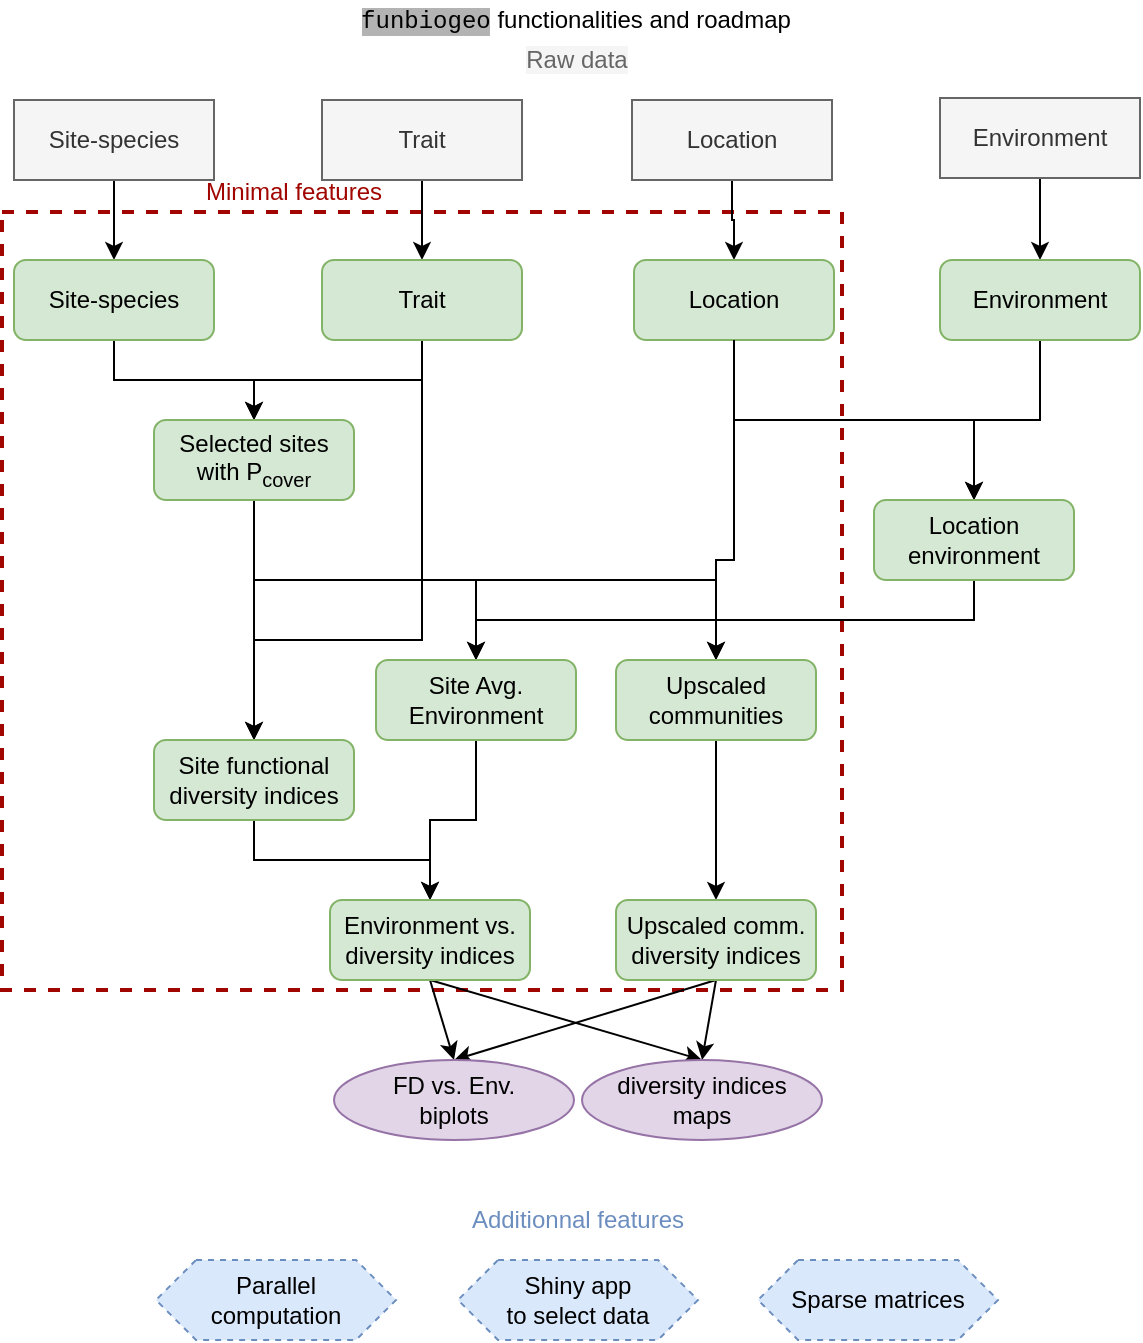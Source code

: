 <mxfile version="14.1.8" type="device"><diagram id="EiYfBTg6SwicCe7fdcBv" name="Page-1"><mxGraphModel dx="678" dy="474" grid="1" gridSize="10" guides="1" tooltips="1" connect="1" arrows="1" fold="1" page="1" pageScale="1" pageWidth="583" pageHeight="827" math="0" shadow="0"><root><mxCell id="0"/><mxCell id="1" parent="0"/><mxCell id="mYUbMDeRBMbGy_tWOmP4-55" value="" style="rounded=0;whiteSpace=wrap;html=1;fontColor=#666666;gradientColor=#ffffff;dashed=1;strokeWidth=2;fillColor=none;strokeColor=#A10500;" vertex="1" parent="1"><mxGeometry x="4" y="116" width="420" height="389" as="geometry"/></mxCell><mxCell id="mYUbMDeRBMbGy_tWOmP4-1" value="&lt;font face=&quot;Courier New&quot; style=&quot;background-color: rgb(179 , 179 , 179)&quot;&gt;funbiogeo&lt;/font&gt; functionalities and roadmap" style="text;html=1;strokeColor=none;fillColor=none;align=center;verticalAlign=middle;whiteSpace=wrap;rounded=0;" vertex="1" parent="1"><mxGeometry x="171" y="10" width="240" height="20" as="geometry"/></mxCell><mxCell id="mYUbMDeRBMbGy_tWOmP4-29" style="edgeStyle=orthogonalEdgeStyle;rounded=0;orthogonalLoop=1;jettySize=auto;html=1;exitX=0.5;exitY=1;exitDx=0;exitDy=0;entryX=0.5;entryY=0;entryDx=0;entryDy=0;fontColor=#666666;" edge="1" parent="1" source="mYUbMDeRBMbGy_tWOmP4-2" target="mYUbMDeRBMbGy_tWOmP4-6"><mxGeometry relative="1" as="geometry"/></mxCell><mxCell id="mYUbMDeRBMbGy_tWOmP4-2" value="Site-species" style="whiteSpace=wrap;html=1;fillColor=#f5f5f5;strokeColor=#666666;fontColor=#333333;" vertex="1" parent="1"><mxGeometry x="10" y="60" width="100" height="40" as="geometry"/></mxCell><mxCell id="mYUbMDeRBMbGy_tWOmP4-30" style="edgeStyle=orthogonalEdgeStyle;rounded=0;orthogonalLoop=1;jettySize=auto;html=1;exitX=0.5;exitY=1;exitDx=0;exitDy=0;entryX=0.5;entryY=0;entryDx=0;entryDy=0;fontColor=#666666;" edge="1" parent="1" source="mYUbMDeRBMbGy_tWOmP4-3" target="mYUbMDeRBMbGy_tWOmP4-7"><mxGeometry relative="1" as="geometry"/></mxCell><mxCell id="mYUbMDeRBMbGy_tWOmP4-3" value="Location" style="whiteSpace=wrap;html=1;fillColor=#f5f5f5;strokeColor=#666666;fontColor=#333333;" vertex="1" parent="1"><mxGeometry x="319" y="60" width="100" height="40" as="geometry"/></mxCell><mxCell id="mYUbMDeRBMbGy_tWOmP4-31" style="edgeStyle=orthogonalEdgeStyle;rounded=0;orthogonalLoop=1;jettySize=auto;html=1;exitX=0.5;exitY=1;exitDx=0;exitDy=0;entryX=0.5;entryY=0;entryDx=0;entryDy=0;fontColor=#666666;" edge="1" parent="1" source="mYUbMDeRBMbGy_tWOmP4-4" target="mYUbMDeRBMbGy_tWOmP4-8"><mxGeometry relative="1" as="geometry"/></mxCell><mxCell id="mYUbMDeRBMbGy_tWOmP4-4" value="Trait" style="whiteSpace=wrap;html=1;fillColor=#f5f5f5;strokeColor=#666666;fontColor=#333333;" vertex="1" parent="1"><mxGeometry x="164" y="60" width="100" height="40" as="geometry"/></mxCell><mxCell id="mYUbMDeRBMbGy_tWOmP4-32" style="edgeStyle=orthogonalEdgeStyle;rounded=0;orthogonalLoop=1;jettySize=auto;html=1;exitX=0.5;exitY=1;exitDx=0;exitDy=0;fontColor=#666666;" edge="1" parent="1" source="mYUbMDeRBMbGy_tWOmP4-5" target="mYUbMDeRBMbGy_tWOmP4-9"><mxGeometry relative="1" as="geometry"/></mxCell><mxCell id="mYUbMDeRBMbGy_tWOmP4-5" value="Environment" style="whiteSpace=wrap;html=1;fillColor=#f5f5f5;strokeColor=#666666;fontColor=#333333;" vertex="1" parent="1"><mxGeometry x="473" y="59" width="100" height="40" as="geometry"/></mxCell><mxCell id="mYUbMDeRBMbGy_tWOmP4-33" style="edgeStyle=orthogonalEdgeStyle;rounded=0;orthogonalLoop=1;jettySize=auto;html=1;exitX=0.5;exitY=1;exitDx=0;exitDy=0;entryX=0.5;entryY=0;entryDx=0;entryDy=0;fontColor=#666666;" edge="1" parent="1" source="mYUbMDeRBMbGy_tWOmP4-6" target="mYUbMDeRBMbGy_tWOmP4-11"><mxGeometry relative="1" as="geometry"/></mxCell><mxCell id="mYUbMDeRBMbGy_tWOmP4-6" value="Site-species" style="rounded=1;whiteSpace=wrap;html=1;fillColor=#d5e8d4;strokeColor=#82b366;" vertex="1" parent="1"><mxGeometry x="10" y="140" width="100" height="40" as="geometry"/></mxCell><mxCell id="mYUbMDeRBMbGy_tWOmP4-35" style="edgeStyle=orthogonalEdgeStyle;rounded=0;orthogonalLoop=1;jettySize=auto;html=1;exitX=0.5;exitY=1;exitDx=0;exitDy=0;entryX=0.5;entryY=0;entryDx=0;entryDy=0;fontColor=#666666;" edge="1" parent="1" source="mYUbMDeRBMbGy_tWOmP4-7" target="mYUbMDeRBMbGy_tWOmP4-13"><mxGeometry relative="1" as="geometry"/></mxCell><mxCell id="mYUbMDeRBMbGy_tWOmP4-7" value="Location" style="rounded=1;whiteSpace=wrap;html=1;fillColor=#d5e8d4;strokeColor=#82b366;" vertex="1" parent="1"><mxGeometry x="320" y="140" width="100" height="40" as="geometry"/></mxCell><mxCell id="mYUbMDeRBMbGy_tWOmP4-34" style="edgeStyle=orthogonalEdgeStyle;rounded=0;orthogonalLoop=1;jettySize=auto;html=1;exitX=0.5;exitY=1;exitDx=0;exitDy=0;fontColor=#666666;entryX=0.5;entryY=0;entryDx=0;entryDy=0;" edge="1" parent="1" source="mYUbMDeRBMbGy_tWOmP4-8" target="mYUbMDeRBMbGy_tWOmP4-11"><mxGeometry relative="1" as="geometry"><mxPoint x="120" y="230.0" as="targetPoint"/></mxGeometry></mxCell><mxCell id="mYUbMDeRBMbGy_tWOmP4-48" style="edgeStyle=orthogonalEdgeStyle;rounded=0;orthogonalLoop=1;jettySize=auto;html=1;exitX=0.5;exitY=1;exitDx=0;exitDy=0;entryX=0.5;entryY=0;entryDx=0;entryDy=0;fontColor=#666666;" edge="1" parent="1" source="mYUbMDeRBMbGy_tWOmP4-8" target="mYUbMDeRBMbGy_tWOmP4-12"><mxGeometry relative="1" as="geometry"><Array as="points"><mxPoint x="214" y="330"/><mxPoint x="130" y="330"/></Array></mxGeometry></mxCell><mxCell id="mYUbMDeRBMbGy_tWOmP4-8" value="Trait" style="rounded=1;whiteSpace=wrap;html=1;fillColor=#d5e8d4;strokeColor=#82b366;" vertex="1" parent="1"><mxGeometry x="164" y="140" width="100" height="40" as="geometry"/></mxCell><mxCell id="mYUbMDeRBMbGy_tWOmP4-36" style="edgeStyle=orthogonalEdgeStyle;rounded=0;orthogonalLoop=1;jettySize=auto;html=1;exitX=0.5;exitY=1;exitDx=0;exitDy=0;entryX=0.5;entryY=0;entryDx=0;entryDy=0;fontColor=#666666;" edge="1" parent="1" source="mYUbMDeRBMbGy_tWOmP4-9" target="mYUbMDeRBMbGy_tWOmP4-13"><mxGeometry relative="1" as="geometry"/></mxCell><mxCell id="mYUbMDeRBMbGy_tWOmP4-9" value="Environment" style="rounded=1;whiteSpace=wrap;html=1;fillColor=#d5e8d4;strokeColor=#82b366;" vertex="1" parent="1"><mxGeometry x="473" y="140" width="100" height="40" as="geometry"/></mxCell><mxCell id="mYUbMDeRBMbGy_tWOmP4-37" style="edgeStyle=orthogonalEdgeStyle;rounded=0;orthogonalLoop=1;jettySize=auto;html=1;exitX=0.5;exitY=1;exitDx=0;exitDy=0;fontColor=#666666;" edge="1" parent="1" source="mYUbMDeRBMbGy_tWOmP4-11" target="mYUbMDeRBMbGy_tWOmP4-12"><mxGeometry relative="1" as="geometry"/></mxCell><mxCell id="mYUbMDeRBMbGy_tWOmP4-40" style="edgeStyle=orthogonalEdgeStyle;rounded=0;orthogonalLoop=1;jettySize=auto;html=1;exitX=0.5;exitY=1;exitDx=0;exitDy=0;entryX=0.5;entryY=0;entryDx=0;entryDy=0;fontColor=#666666;" edge="1" parent="1" source="mYUbMDeRBMbGy_tWOmP4-11" target="mYUbMDeRBMbGy_tWOmP4-14"><mxGeometry relative="1" as="geometry"/></mxCell><mxCell id="mYUbMDeRBMbGy_tWOmP4-46" style="edgeStyle=orthogonalEdgeStyle;rounded=0;orthogonalLoop=1;jettySize=auto;html=1;exitX=0.5;exitY=1;exitDx=0;exitDy=0;fontColor=#666666;entryX=0.5;entryY=0;entryDx=0;entryDy=0;" edge="1" parent="1" source="mYUbMDeRBMbGy_tWOmP4-11" target="mYUbMDeRBMbGy_tWOmP4-16"><mxGeometry relative="1" as="geometry"><mxPoint x="480" y="340.0" as="targetPoint"/></mxGeometry></mxCell><mxCell id="mYUbMDeRBMbGy_tWOmP4-11" value="Selected sites with P&lt;sub&gt;cover&lt;/sub&gt;" style="rounded=1;whiteSpace=wrap;html=1;fillColor=#d5e8d4;strokeColor=#82b366;" vertex="1" parent="1"><mxGeometry x="80" y="220" width="100" height="40" as="geometry"/></mxCell><mxCell id="mYUbMDeRBMbGy_tWOmP4-44" style="edgeStyle=orthogonalEdgeStyle;rounded=0;orthogonalLoop=1;jettySize=auto;html=1;exitX=0.5;exitY=1;exitDx=0;exitDy=0;fontColor=#666666;entryX=0.5;entryY=0;entryDx=0;entryDy=0;" edge="1" parent="1" source="mYUbMDeRBMbGy_tWOmP4-12" target="mYUbMDeRBMbGy_tWOmP4-15"><mxGeometry relative="1" as="geometry"><mxPoint x="210" y="410.0" as="targetPoint"/></mxGeometry></mxCell><mxCell id="mYUbMDeRBMbGy_tWOmP4-12" value="Site functional diversity indices" style="rounded=1;whiteSpace=wrap;html=1;fillColor=#d5e8d4;strokeColor=#82b366;" vertex="1" parent="1"><mxGeometry x="80" y="380" width="100" height="40" as="geometry"/></mxCell><mxCell id="mYUbMDeRBMbGy_tWOmP4-42" style="edgeStyle=orthogonalEdgeStyle;rounded=0;orthogonalLoop=1;jettySize=auto;html=1;exitX=0.5;exitY=1;exitDx=0;exitDy=0;entryX=0.5;entryY=0;entryDx=0;entryDy=0;fontColor=#666666;" edge="1" parent="1" source="mYUbMDeRBMbGy_tWOmP4-13" target="mYUbMDeRBMbGy_tWOmP4-14"><mxGeometry relative="1" as="geometry"/></mxCell><mxCell id="mYUbMDeRBMbGy_tWOmP4-45" style="edgeStyle=orthogonalEdgeStyle;rounded=0;orthogonalLoop=1;jettySize=auto;html=1;entryX=0.5;entryY=0;entryDx=0;entryDy=0;fontColor=#666666;exitX=0.5;exitY=1;exitDx=0;exitDy=0;" edge="1" parent="1" source="mYUbMDeRBMbGy_tWOmP4-7" target="mYUbMDeRBMbGy_tWOmP4-16"><mxGeometry relative="1" as="geometry"><Array as="points"><mxPoint x="370" y="290"/><mxPoint x="361" y="290"/></Array></mxGeometry></mxCell><mxCell id="mYUbMDeRBMbGy_tWOmP4-13" value="Location environment" style="rounded=1;whiteSpace=wrap;html=1;fillColor=#d5e8d4;strokeColor=#82b366;" vertex="1" parent="1"><mxGeometry x="440" y="260" width="100" height="40" as="geometry"/></mxCell><mxCell id="mYUbMDeRBMbGy_tWOmP4-43" style="edgeStyle=orthogonalEdgeStyle;rounded=0;orthogonalLoop=1;jettySize=auto;html=1;exitX=0.5;exitY=1;exitDx=0;exitDy=0;entryX=0.5;entryY=0;entryDx=0;entryDy=0;fontColor=#666666;" edge="1" parent="1" source="mYUbMDeRBMbGy_tWOmP4-14" target="mYUbMDeRBMbGy_tWOmP4-15"><mxGeometry relative="1" as="geometry"/></mxCell><mxCell id="mYUbMDeRBMbGy_tWOmP4-14" value="Site Avg. Environment" style="rounded=1;whiteSpace=wrap;html=1;fillColor=#d5e8d4;strokeColor=#82b366;" vertex="1" parent="1"><mxGeometry x="191" y="340" width="100" height="40" as="geometry"/></mxCell><mxCell id="mYUbMDeRBMbGy_tWOmP4-61" style="rounded=0;orthogonalLoop=1;jettySize=auto;html=1;exitX=0.5;exitY=1;exitDx=0;exitDy=0;entryX=0.5;entryY=0;entryDx=0;entryDy=0;fontColor=#A10500;" edge="1" parent="1" source="mYUbMDeRBMbGy_tWOmP4-15" target="mYUbMDeRBMbGy_tWOmP4-51"><mxGeometry relative="1" as="geometry"/></mxCell><mxCell id="mYUbMDeRBMbGy_tWOmP4-62" style="rounded=0;orthogonalLoop=1;jettySize=auto;html=1;exitX=0.5;exitY=1;exitDx=0;exitDy=0;entryX=0.5;entryY=0;entryDx=0;entryDy=0;fontColor=#A10500;" edge="1" parent="1" source="mYUbMDeRBMbGy_tWOmP4-15" target="mYUbMDeRBMbGy_tWOmP4-52"><mxGeometry relative="1" as="geometry"/></mxCell><mxCell id="mYUbMDeRBMbGy_tWOmP4-15" value="Environment vs. diversity indices" style="rounded=1;whiteSpace=wrap;html=1;fillColor=#d5e8d4;strokeColor=#82b366;" vertex="1" parent="1"><mxGeometry x="168" y="460" width="100" height="40" as="geometry"/></mxCell><mxCell id="mYUbMDeRBMbGy_tWOmP4-47" style="edgeStyle=orthogonalEdgeStyle;rounded=0;orthogonalLoop=1;jettySize=auto;html=1;exitX=0.5;exitY=1;exitDx=0;exitDy=0;entryX=0.5;entryY=0;entryDx=0;entryDy=0;fontColor=#666666;" edge="1" parent="1" source="mYUbMDeRBMbGy_tWOmP4-16" target="mYUbMDeRBMbGy_tWOmP4-28"><mxGeometry relative="1" as="geometry"/></mxCell><mxCell id="mYUbMDeRBMbGy_tWOmP4-16" value="Upscaled communities" style="rounded=1;whiteSpace=wrap;html=1;fillColor=#d5e8d4;strokeColor=#82b366;" vertex="1" parent="1"><mxGeometry x="311" y="340" width="100" height="40" as="geometry"/></mxCell><mxCell id="mYUbMDeRBMbGy_tWOmP4-27" value="&lt;span style=&quot;background-color: rgb(245 , 245 , 245)&quot;&gt;Raw data&lt;/span&gt;" style="text;html=1;strokeColor=none;fillColor=none;align=center;verticalAlign=middle;whiteSpace=wrap;rounded=0;fontColor=#666666;" vertex="1" parent="1"><mxGeometry x="250" y="30" width="83" height="20" as="geometry"/></mxCell><mxCell id="mYUbMDeRBMbGy_tWOmP4-63" style="rounded=0;orthogonalLoop=1;jettySize=auto;html=1;exitX=0.5;exitY=1;exitDx=0;exitDy=0;entryX=0.5;entryY=0;entryDx=0;entryDy=0;fontColor=#A10500;" edge="1" parent="1" source="mYUbMDeRBMbGy_tWOmP4-28" target="mYUbMDeRBMbGy_tWOmP4-52"><mxGeometry relative="1" as="geometry"/></mxCell><mxCell id="mYUbMDeRBMbGy_tWOmP4-64" style="rounded=0;orthogonalLoop=1;jettySize=auto;html=1;exitX=0.5;exitY=1;exitDx=0;exitDy=0;entryX=0.5;entryY=0;entryDx=0;entryDy=0;fontColor=#A10500;" edge="1" parent="1" source="mYUbMDeRBMbGy_tWOmP4-28" target="mYUbMDeRBMbGy_tWOmP4-51"><mxGeometry relative="1" as="geometry"/></mxCell><mxCell id="mYUbMDeRBMbGy_tWOmP4-28" value="Upscaled comm. diversity indices" style="rounded=1;whiteSpace=wrap;html=1;fillColor=#d5e8d4;strokeColor=#82b366;" vertex="1" parent="1"><mxGeometry x="311" y="460" width="100" height="40" as="geometry"/></mxCell><mxCell id="mYUbMDeRBMbGy_tWOmP4-58" value="" style="group" vertex="1" connectable="0" parent="1"><mxGeometry x="81" y="640" width="421" height="40" as="geometry"/></mxCell><mxCell id="mYUbMDeRBMbGy_tWOmP4-54" value="&lt;span style=&quot;color: rgb(0 , 0 , 0)&quot;&gt;Shiny app&lt;br&gt;to select data&lt;/span&gt;" style="shape=hexagon;perimeter=hexagonPerimeter2;whiteSpace=wrap;html=1;fixedSize=1;fillColor=#dae8fc;strokeColor=#6c8ebf;dashed=1;" vertex="1" parent="mYUbMDeRBMbGy_tWOmP4-58"><mxGeometry x="151" width="120" height="40" as="geometry"/></mxCell><mxCell id="mYUbMDeRBMbGy_tWOmP4-56" value="Parallel&lt;br&gt;computation" style="shape=hexagon;perimeter=hexagonPerimeter2;whiteSpace=wrap;html=1;fixedSize=1;fillColor=#dae8fc;strokeColor=#6c8ebf;dashed=1;" vertex="1" parent="mYUbMDeRBMbGy_tWOmP4-58"><mxGeometry width="120" height="40" as="geometry"/></mxCell><mxCell id="mYUbMDeRBMbGy_tWOmP4-57" value="Sparse matrices" style="shape=hexagon;perimeter=hexagonPerimeter2;whiteSpace=wrap;html=1;fixedSize=1;fillColor=#dae8fc;strokeColor=#6c8ebf;dashed=1;" vertex="1" parent="mYUbMDeRBMbGy_tWOmP4-58"><mxGeometry x="301" width="120" height="40" as="geometry"/></mxCell><mxCell id="mYUbMDeRBMbGy_tWOmP4-60" value="Minimal features" style="text;html=1;strokeColor=none;fillColor=none;align=center;verticalAlign=middle;whiteSpace=wrap;rounded=0;dashed=1;fontColor=#A10500;" vertex="1" parent="1"><mxGeometry x="80" y="96" width="140" height="20" as="geometry"/></mxCell><mxCell id="mYUbMDeRBMbGy_tWOmP4-65" value="" style="group" vertex="1" connectable="0" parent="1"><mxGeometry x="170" y="540" width="244" height="40" as="geometry"/></mxCell><mxCell id="mYUbMDeRBMbGy_tWOmP4-51" value="FD vs. Env.&lt;br&gt;biplots" style="ellipse;whiteSpace=wrap;html=1;fillColor=#e1d5e7;strokeColor=#9673a6;" vertex="1" parent="mYUbMDeRBMbGy_tWOmP4-65"><mxGeometry width="120" height="40" as="geometry"/></mxCell><mxCell id="mYUbMDeRBMbGy_tWOmP4-52" value="diversity indices&lt;br&gt;maps" style="ellipse;whiteSpace=wrap;html=1;fillColor=#e1d5e7;strokeColor=#9673a6;" vertex="1" parent="mYUbMDeRBMbGy_tWOmP4-65"><mxGeometry x="124" width="120" height="40" as="geometry"/></mxCell><mxCell id="mYUbMDeRBMbGy_tWOmP4-66" value="&lt;font color=&quot;#6c8ebf&quot;&gt;Additionnal features&lt;/font&gt;" style="text;html=1;strokeColor=none;fillColor=none;align=center;verticalAlign=middle;whiteSpace=wrap;rounded=0;dashed=1;fontColor=#A10500;" vertex="1" parent="1"><mxGeometry x="224" y="610" width="136" height="20" as="geometry"/></mxCell></root></mxGraphModel></diagram></mxfile>